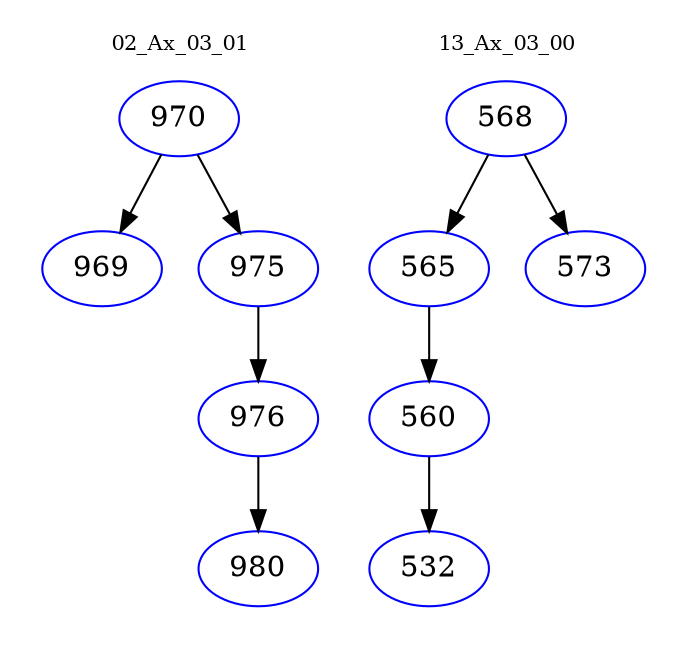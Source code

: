 digraph{
subgraph cluster_0 {
color = white
label = "02_Ax_03_01";
fontsize=10;
T0_970 [label="970", color="blue"]
T0_970 -> T0_969 [color="black"]
T0_969 [label="969", color="blue"]
T0_970 -> T0_975 [color="black"]
T0_975 [label="975", color="blue"]
T0_975 -> T0_976 [color="black"]
T0_976 [label="976", color="blue"]
T0_976 -> T0_980 [color="black"]
T0_980 [label="980", color="blue"]
}
subgraph cluster_1 {
color = white
label = "13_Ax_03_00";
fontsize=10;
T1_568 [label="568", color="blue"]
T1_568 -> T1_565 [color="black"]
T1_565 [label="565", color="blue"]
T1_565 -> T1_560 [color="black"]
T1_560 [label="560", color="blue"]
T1_560 -> T1_532 [color="black"]
T1_532 [label="532", color="blue"]
T1_568 -> T1_573 [color="black"]
T1_573 [label="573", color="blue"]
}
}
